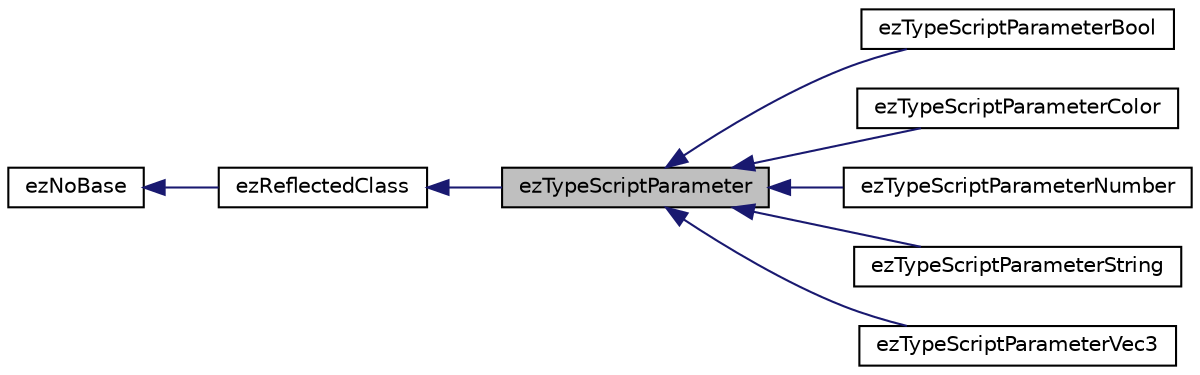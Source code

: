 digraph "ezTypeScriptParameter"
{
 // LATEX_PDF_SIZE
  edge [fontname="Helvetica",fontsize="10",labelfontname="Helvetica",labelfontsize="10"];
  node [fontname="Helvetica",fontsize="10",shape=record];
  rankdir="LR";
  Node1 [label="ezTypeScriptParameter",height=0.2,width=0.4,color="black", fillcolor="grey75", style="filled", fontcolor="black",tooltip=" "];
  Node2 -> Node1 [dir="back",color="midnightblue",fontsize="10",style="solid",fontname="Helvetica"];
  Node2 [label="ezReflectedClass",height=0.2,width=0.4,color="black", fillcolor="white", style="filled",URL="$db/d45/classez_reflected_class.htm",tooltip="All classes that should be dynamically reflectable, need to be derived from this base class."];
  Node3 -> Node2 [dir="back",color="midnightblue",fontsize="10",style="solid",fontname="Helvetica"];
  Node3 [label="ezNoBase",height=0.2,width=0.4,color="black", fillcolor="white", style="filled",URL="$d4/d02/classez_no_base.htm",tooltip="Dummy type to pass to templates and macros that expect a base type for a class that has no base."];
  Node1 -> Node4 [dir="back",color="midnightblue",fontsize="10",style="solid",fontname="Helvetica"];
  Node4 [label="ezTypeScriptParameterBool",height=0.2,width=0.4,color="black", fillcolor="white", style="filled",URL="$dc/d6d/classez_type_script_parameter_bool.htm",tooltip=" "];
  Node1 -> Node5 [dir="back",color="midnightblue",fontsize="10",style="solid",fontname="Helvetica"];
  Node5 [label="ezTypeScriptParameterColor",height=0.2,width=0.4,color="black", fillcolor="white", style="filled",URL="$d4/ddd/classez_type_script_parameter_color.htm",tooltip=" "];
  Node1 -> Node6 [dir="back",color="midnightblue",fontsize="10",style="solid",fontname="Helvetica"];
  Node6 [label="ezTypeScriptParameterNumber",height=0.2,width=0.4,color="black", fillcolor="white", style="filled",URL="$d9/dac/classez_type_script_parameter_number.htm",tooltip=" "];
  Node1 -> Node7 [dir="back",color="midnightblue",fontsize="10",style="solid",fontname="Helvetica"];
  Node7 [label="ezTypeScriptParameterString",height=0.2,width=0.4,color="black", fillcolor="white", style="filled",URL="$da/d32/classez_type_script_parameter_string.htm",tooltip=" "];
  Node1 -> Node8 [dir="back",color="midnightblue",fontsize="10",style="solid",fontname="Helvetica"];
  Node8 [label="ezTypeScriptParameterVec3",height=0.2,width=0.4,color="black", fillcolor="white", style="filled",URL="$d2/d5e/classez_type_script_parameter_vec3.htm",tooltip=" "];
}
